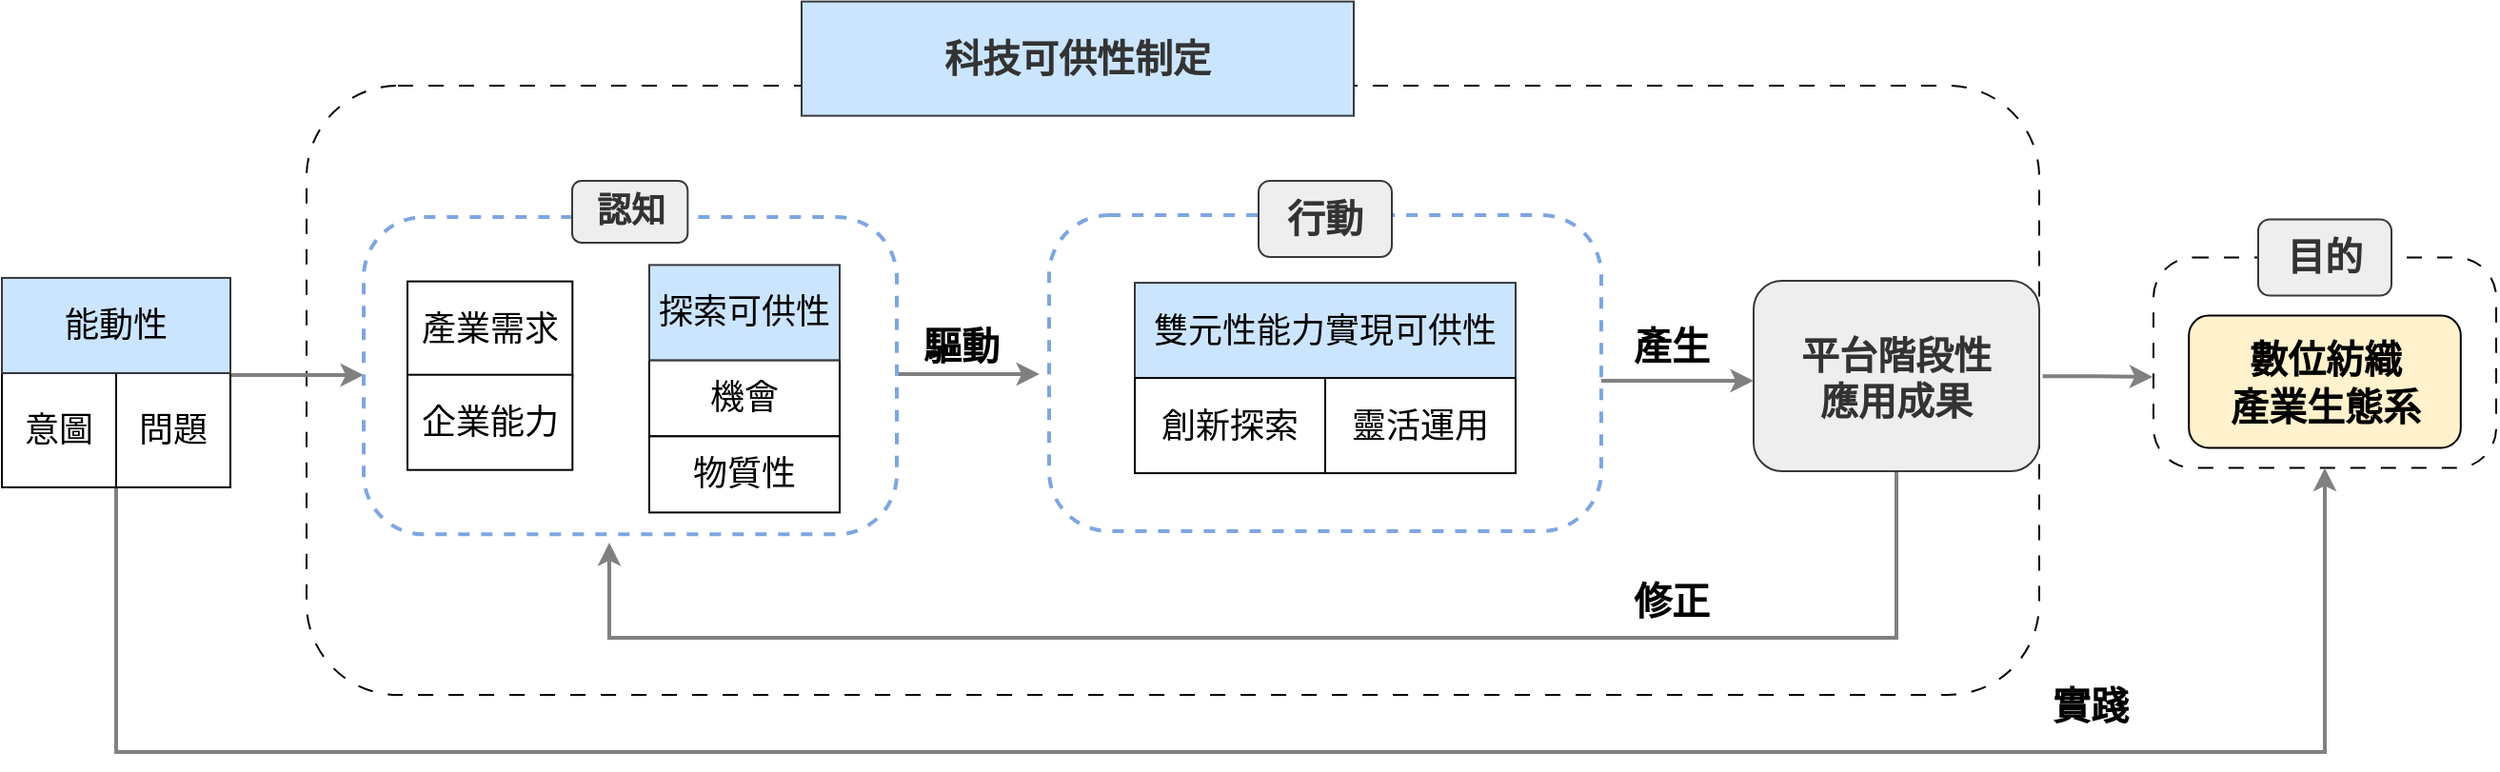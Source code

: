 <mxfile version="26.2.14">
  <diagram id="vkK8o-hsKimOO6CbCIKc" name="第1頁">
    <mxGraphModel dx="1340" dy="734" grid="1" gridSize="10" guides="1" tooltips="1" connect="1" arrows="1" fold="1" page="1" pageScale="1" pageWidth="1169" pageHeight="827" math="0" shadow="0">
      <root>
        <mxCell id="0" />
        <mxCell id="1" parent="0" />
        <mxCell id="iIE0ldJsGx-aEYX-XOFw-3" value="" style="rounded=1;whiteSpace=wrap;html=1;movable=1;resizable=1;rotatable=1;deletable=1;editable=1;locked=0;connectable=1;strokeWidth=1;fontFamily=標楷體;fontSize=18;fontStyle=0;dashed=1;dashPattern=8 8;" parent="1" vertex="1">
          <mxGeometry x="240" y="180" width="910" height="320" as="geometry" />
        </mxCell>
        <mxCell id="iIE0ldJsGx-aEYX-XOFw-24" value="&lt;font style=&quot;font-size: 20px;&quot; face=&quot;標楷體&quot;&gt;&lt;b style=&quot;&quot;&gt;驅&lt;/b&gt;&lt;/font&gt;&lt;b style=&quot;font-size: 20px; font-family: 標楷體; background-color: transparent; color: light-dark(rgb(0, 0, 0), rgb(255, 255, 255));&quot;&gt;動&lt;/b&gt;" style="text;html=1;align=center;verticalAlign=middle;whiteSpace=wrap;rounded=0;fontFamily=Helvetica;fontSize=12;fontColor=default;" parent="1" vertex="1">
          <mxGeometry x="557.003" y="300.535" width="54.375" height="30" as="geometry" />
        </mxCell>
        <mxCell id="iIE0ldJsGx-aEYX-XOFw-93" value="&lt;font style=&quot;font-size: 20px;&quot; color=&quot;#333333&quot;&gt;&lt;b&gt;科技可供性制定&lt;/b&gt;&lt;/font&gt;" style="rounded=0;whiteSpace=wrap;html=1;strokeColor=#36393d;fillColor=#cce5ff;fontFamily=標楷體;fontSize=18;fontStyle=0;align=center;verticalAlign=middle;fontColor=default;resizable=1;" parent="1" vertex="1">
          <mxGeometry x="500" y="135.81" width="290" height="60" as="geometry" />
        </mxCell>
        <mxCell id="jCKPyfohm9eTSwGeLUaR-52" value="&lt;font face=&quot;標楷體&quot;&gt;&lt;span style=&quot;font-size: 20px;&quot;&gt;&lt;b&gt;產生&lt;/b&gt;&lt;/span&gt;&lt;/font&gt;" style="text;html=1;align=center;verticalAlign=middle;whiteSpace=wrap;rounded=0;fontFamily=Helvetica;fontSize=12;fontColor=default;" parent="1" vertex="1">
          <mxGeometry x="930.003" y="300.535" width="54.375" height="30" as="geometry" />
        </mxCell>
        <mxCell id="jCKPyfohm9eTSwGeLUaR-63" style="edgeStyle=orthogonalEdgeStyle;rounded=0;orthogonalLoop=1;jettySize=auto;html=1;exitX=1;exitY=0.5;exitDx=0;exitDy=0;entryX=0;entryY=0.5;entryDx=0;entryDy=0;strokeWidth=2;strokeColor=#808080;" parent="1" edge="1">
          <mxGeometry relative="1" as="geometry">
            <mxPoint x="545" y="333.515" as="sourcePoint" />
            <mxPoint x="625" y="332.01" as="targetPoint" />
            <Array as="points">
              <mxPoint x="545" y="331.48" />
              <mxPoint x="625" y="331.48" />
            </Array>
          </mxGeometry>
        </mxCell>
        <mxCell id="jCKPyfohm9eTSwGeLUaR-65" value="&lt;font face=&quot;標楷體&quot;&gt;&lt;span style=&quot;font-size: 20px;&quot;&gt;&lt;b&gt;修正&lt;/b&gt;&lt;/span&gt;&lt;/font&gt;" style="text;html=1;align=center;verticalAlign=middle;whiteSpace=wrap;rounded=0;fontFamily=Helvetica;fontSize=12;fontColor=default;" parent="1" vertex="1">
          <mxGeometry x="930" y="435.27" width="54.375" height="30" as="geometry" />
        </mxCell>
        <mxCell id="iIE0ldJsGx-aEYX-XOFw-49" value="&lt;font face=&quot;標楷體&quot;&gt;&lt;span style=&quot;font-size: 20px;&quot;&gt;&lt;b&gt;實踐&lt;/b&gt;&lt;/span&gt;&lt;/font&gt;" style="text;html=1;align=center;verticalAlign=middle;whiteSpace=wrap;rounded=0;" parent="1" vertex="1">
          <mxGeometry x="1150.003" y="490.005" width="54.375" height="30" as="geometry" />
        </mxCell>
        <mxCell id="jCKPyfohm9eTSwGeLUaR-89" style="edgeStyle=orthogonalEdgeStyle;rounded=0;orthogonalLoop=1;jettySize=auto;html=1;entryX=-0.002;entryY=0.567;entryDx=0;entryDy=0;entryPerimeter=0;strokeColor=#808080;strokeWidth=2;align=center;verticalAlign=middle;fontFamily=Helvetica;fontSize=11;fontColor=default;labelBackgroundColor=default;endArrow=classic;exitX=1.002;exitY=0.477;exitDx=0;exitDy=0;exitPerimeter=0;" parent="1" edge="1" target="jCKPyfohm9eTSwGeLUaR-77" source="iIE0ldJsGx-aEYX-XOFw-3">
          <mxGeometry relative="1" as="geometry">
            <mxPoint x="1170" y="350" as="sourcePoint" />
            <mxPoint x="1212.11" y="331.323" as="targetPoint" />
          </mxGeometry>
        </mxCell>
        <mxCell id="qAASfBlt8r1QQWv_uzUB-15" style="edgeStyle=orthogonalEdgeStyle;rounded=0;orthogonalLoop=1;jettySize=auto;html=1;exitX=0.5;exitY=1;exitDx=0;exitDy=0;strokeColor=#808080;strokeWidth=2;align=center;verticalAlign=middle;fontFamily=Helvetica;fontSize=11;fontColor=default;labelBackgroundColor=default;endArrow=classic;" parent="1" source="jCKPyfohm9eTSwGeLUaR-22" edge="1">
          <mxGeometry relative="1" as="geometry">
            <Array as="points">
              <mxPoint x="1075" y="470" />
              <mxPoint x="399" y="470" />
            </Array>
            <mxPoint x="399" y="420" as="targetPoint" />
          </mxGeometry>
        </mxCell>
        <mxCell id="jCKPyfohm9eTSwGeLUaR-22" value="&lt;font color=&quot;#333333&quot;&gt;&lt;b&gt;平台階段性&lt;/b&gt;&lt;/font&gt;&lt;div&gt;&lt;font color=&quot;#333333&quot;&gt;&lt;b&gt;應用成果&lt;/b&gt;&lt;/font&gt;&lt;/div&gt;" style="rounded=1;whiteSpace=wrap;html=1;strokeColor=#36393d;fillColor=#eeeeee;fontFamily=標楷體;fontSize=20;fontStyle=0" parent="1" vertex="1">
          <mxGeometry x="1000" y="282.5" width="150" height="100" as="geometry" />
        </mxCell>
        <mxCell id="qAASfBlt8r1QQWv_uzUB-31" value="" style="group" parent="1" vertex="1" connectable="0">
          <mxGeometry x="1210" y="250.26" width="180" height="130.55" as="geometry" />
        </mxCell>
        <mxCell id="jCKPyfohm9eTSwGeLUaR-77" value="" style="rounded=1;whiteSpace=wrap;html=1;movable=1;resizable=1;rotatable=1;deletable=1;editable=1;locked=0;connectable=1;strokeWidth=1;dashed=1;dashPattern=8 8;fontFamily=標楷體;fontSize=18;fontStyle=0;arcSize=19;" parent="qAASfBlt8r1QQWv_uzUB-31" vertex="1">
          <mxGeometry y="20.01" width="180" height="110.54" as="geometry" />
        </mxCell>
        <mxCell id="iIE0ldJsGx-aEYX-XOFw-96" value="&lt;font style=&quot;font-size: 20px;&quot;&gt;&lt;b&gt;數位紡織&lt;/b&gt;&lt;/font&gt;&lt;div&gt;&lt;font style=&quot;font-size: 20px;&quot;&gt;&lt;b&gt;產業生態系&lt;/b&gt;&lt;/font&gt;&lt;/div&gt;" style="rounded=1;whiteSpace=wrap;html=1;fontSize=18;fontFamily=標楷體;movable=1;resizable=1;rotatable=1;deletable=1;editable=1;locked=0;connectable=1;fontStyle=0;fillColor=#fff2cc;strokeColor=#000000;" parent="qAASfBlt8r1QQWv_uzUB-31" vertex="1">
          <mxGeometry x="18.61" y="50.55" width="142.78" height="69.45" as="geometry" />
        </mxCell>
        <mxCell id="jCKPyfohm9eTSwGeLUaR-29" value="&lt;font color=&quot;#333333&quot; style=&quot;font-size: 20px;&quot;&gt;&lt;span style=&quot;&quot;&gt;目的&lt;/span&gt;&lt;/font&gt;" style="rounded=1;whiteSpace=wrap;html=1;strokeColor=#36393d;fillColor=#eeeeee;fontFamily=標楷體;fontSize=18;fontStyle=1" parent="qAASfBlt8r1QQWv_uzUB-31" vertex="1">
          <mxGeometry x="55" width="70" height="40" as="geometry" />
        </mxCell>
        <mxCell id="rwjSZb17rn8btheEOx0Z-28" style="edgeStyle=orthogonalEdgeStyle;rounded=0;orthogonalLoop=1;jettySize=auto;html=1;strokeColor=#808080;strokeWidth=2;align=center;verticalAlign=middle;fontFamily=Helvetica;fontSize=11;fontColor=default;labelBackgroundColor=default;endArrow=classic;" parent="1" source="rwjSZb17rn8btheEOx0Z-1" edge="1">
          <mxGeometry relative="1" as="geometry">
            <Array as="points">
              <mxPoint x="220" y="332" />
              <mxPoint x="220" y="332" />
            </Array>
            <mxPoint x="270" y="332" as="targetPoint" />
          </mxGeometry>
        </mxCell>
        <mxCell id="IkVJuPzNlVAYnWsuaFp5-1" style="edgeStyle=orthogonalEdgeStyle;rounded=0;orthogonalLoop=1;jettySize=auto;html=1;exitX=0.5;exitY=1;exitDx=0;exitDy=0;entryX=0.5;entryY=1;entryDx=0;entryDy=0;strokeColor=#808080;strokeWidth=2;align=center;verticalAlign=middle;fontFamily=Helvetica;fontSize=11;fontColor=default;labelBackgroundColor=default;endArrow=classic;" parent="1" source="rwjSZb17rn8btheEOx0Z-1" target="jCKPyfohm9eTSwGeLUaR-77" edge="1">
          <mxGeometry relative="1" as="geometry">
            <mxPoint x="140" y="530" as="targetPoint" />
            <Array as="points">
              <mxPoint x="140" y="530" />
              <mxPoint x="1300" y="530" />
            </Array>
          </mxGeometry>
        </mxCell>
        <mxCell id="rwjSZb17rn8btheEOx0Z-1" value="" style="group;movable=1;resizable=1;rotatable=1;deletable=1;editable=1;locked=0;connectable=1;" parent="1" vertex="1" connectable="0">
          <mxGeometry x="79.998" y="280.97" width="120.003" height="110" as="geometry" />
        </mxCell>
        <mxCell id="rwjSZb17rn8btheEOx0Z-2" value="&lt;span style=&quot;background-color: transparent; color: light-dark(rgb(0, 0, 0), rgb(255, 255, 255));&quot;&gt;意圖&lt;/span&gt;" style="rounded=0;whiteSpace=wrap;html=1;movable=1;resizable=1;rotatable=1;deletable=1;editable=1;locked=0;connectable=1;fontFamily=標楷體;fontSize=18;fontStyle=0" parent="rwjSZb17rn8btheEOx0Z-1" vertex="1">
          <mxGeometry y="50" width="60" height="60" as="geometry" />
        </mxCell>
        <mxCell id="rwjSZb17rn8btheEOx0Z-3" value="問題" style="rounded=0;whiteSpace=wrap;html=1;movable=1;resizable=1;rotatable=1;deletable=1;editable=1;locked=0;connectable=1;fontFamily=標楷體;fontSize=18;fontStyle=0" parent="rwjSZb17rn8btheEOx0Z-1" vertex="1">
          <mxGeometry x="60" y="50" width="60" height="60" as="geometry" />
        </mxCell>
        <mxCell id="rwjSZb17rn8btheEOx0Z-4" value="能動性" style="rounded=0;whiteSpace=wrap;html=1;movable=1;resizable=1;rotatable=1;deletable=1;editable=1;locked=0;connectable=1;fontFamily=標楷體;fontSize=18;fontStyle=0;fillColor=#cce5ff;strokeColor=#36393d;align=center;verticalAlign=middle;fontColor=default;" parent="rwjSZb17rn8btheEOx0Z-1" vertex="1">
          <mxGeometry x="0.003" width="120" height="50" as="geometry" />
        </mxCell>
        <mxCell id="qS_gVdD-P8Rx0EDrNvQV-2" value="" style="group" vertex="1" connectable="0" parent="1">
          <mxGeometry x="630" y="230" width="290.0" height="184.0" as="geometry" />
        </mxCell>
        <mxCell id="jCKPyfohm9eTSwGeLUaR-64" value="" style="edgeStyle=orthogonalEdgeStyle;rounded=0;orthogonalLoop=1;jettySize=auto;html=1;strokeColor=#808080;strokeWidth=2;align=center;verticalAlign=middle;fontFamily=Helvetica;fontSize=11;fontColor=default;labelBackgroundColor=default;endArrow=classic;" parent="qS_gVdD-P8Rx0EDrNvQV-2" target="jCKPyfohm9eTSwGeLUaR-22" edge="1">
          <mxGeometry relative="1" as="geometry">
            <mxPoint x="290.0" y="104.0" as="sourcePoint" />
            <mxPoint x="390.0" y="104.0" as="targetPoint" />
            <Array as="points">
              <mxPoint x="290" y="105.0" />
            </Array>
          </mxGeometry>
        </mxCell>
        <mxCell id="iIE0ldJsGx-aEYX-XOFw-15" value="" style="rounded=1;whiteSpace=wrap;html=1;movable=1;resizable=1;rotatable=1;deletable=1;editable=1;locked=0;connectable=1;strokeWidth=2;dashed=1;fontFamily=標楷體;fontSize=18;fontStyle=0;arcSize=19;strokeColor=#7EA6E0;" parent="qS_gVdD-P8Rx0EDrNvQV-2" vertex="1">
          <mxGeometry y="18.0" width="290" height="166" as="geometry" />
        </mxCell>
        <mxCell id="iIE0ldJsGx-aEYX-XOFw-16" value="&lt;span style=&quot;color: light-dark(rgb(51, 51, 51), rgb(193, 193, 193)); background-color: transparent;&quot;&gt;&lt;b&gt;&lt;font style=&quot;font-size: 20px;&quot;&gt;行動&lt;/font&gt;&lt;/b&gt;&lt;/span&gt;" style="rounded=1;whiteSpace=wrap;html=1;strokeColor=#36393d;fillColor=#eeeeee;fontFamily=標楷體;fontSize=18;fontStyle=0" parent="qS_gVdD-P8Rx0EDrNvQV-2" vertex="1">
          <mxGeometry x="110" width="70" height="40" as="geometry" />
        </mxCell>
        <mxCell id="1qFZ0b5etKVb5s6CTwOf-43" value="雙元性能力實現可供性" style="rounded=0;whiteSpace=wrap;html=1;fontSize=18;fontFamily=標楷體;movable=1;resizable=1;rotatable=1;deletable=1;editable=1;locked=0;connectable=1;fillColor=#cce5ff;strokeColor=#36393d;fontStyle=0;align=center;verticalAlign=middle;fontColor=default;" parent="qS_gVdD-P8Rx0EDrNvQV-2" vertex="1">
          <mxGeometry x="45.0" y="53.54" width="200" height="50" as="geometry" />
        </mxCell>
        <mxCell id="1qFZ0b5etKVb5s6CTwOf-48" value="創新探索" style="rounded=0;whiteSpace=wrap;html=1;movable=1;resizable=1;rotatable=1;deletable=1;editable=1;locked=0;connectable=1;fontFamily=標楷體;fontSize=18;fontStyle=0" parent="qS_gVdD-P8Rx0EDrNvQV-2" vertex="1">
          <mxGeometry x="45.0" y="103.54" width="100" height="50" as="geometry" />
        </mxCell>
        <mxCell id="1qFZ0b5etKVb5s6CTwOf-47" value="靈活運用" style="rounded=0;whiteSpace=wrap;html=1;movable=1;resizable=1;rotatable=1;deletable=1;editable=1;locked=0;connectable=1;fontFamily=標楷體;fontSize=18;fontStyle=0" parent="qS_gVdD-P8Rx0EDrNvQV-2" vertex="1">
          <mxGeometry x="145.0" y="103.54" width="100" height="50" as="geometry" />
        </mxCell>
        <mxCell id="qS_gVdD-P8Rx0EDrNvQV-29" value="" style="group" vertex="1" connectable="0" parent="1">
          <mxGeometry x="270" y="230" width="280" height="185.663" as="geometry" />
        </mxCell>
        <mxCell id="qS_gVdD-P8Rx0EDrNvQV-14" value="" style="rounded=1;whiteSpace=wrap;html=1;movable=1;resizable=1;rotatable=1;deletable=1;editable=1;locked=0;connectable=1;strokeWidth=2;dashed=1;fontFamily=標楷體;fontSize=18;fontStyle=0;strokeColor=#7EA6E0;align=center;verticalAlign=middle;arcSize=19;fontColor=default;fillColor=default;" vertex="1" parent="qS_gVdD-P8Rx0EDrNvQV-29">
          <mxGeometry y="18.993" width="280" height="166.67" as="geometry" />
        </mxCell>
        <mxCell id="qS_gVdD-P8Rx0EDrNvQV-15" value="&lt;font color=&quot;#333333&quot;&gt;&lt;span&gt;&lt;b&gt;認知&lt;/b&gt;&lt;/span&gt;&lt;/font&gt;" style="rounded=1;whiteSpace=wrap;html=1;strokeColor=#36393d;fillColor=#eeeeee;fontFamily=標楷體;fontSize=18;fontStyle=0" vertex="1" parent="qS_gVdD-P8Rx0EDrNvQV-29">
          <mxGeometry x="109.502" width="60.667" height="32.438" as="geometry" />
        </mxCell>
        <mxCell id="qS_gVdD-P8Rx0EDrNvQV-25" value="" style="group" vertex="1" connectable="0" parent="qS_gVdD-P8Rx0EDrNvQV-29">
          <mxGeometry x="150" y="44.183" width="100.0" height="130" as="geometry" />
        </mxCell>
        <mxCell id="qS_gVdD-P8Rx0EDrNvQV-17" value="機會" style="rounded=0;whiteSpace=wrap;html=1;movable=1;resizable=1;rotatable=1;deletable=1;editable=1;locked=0;connectable=1;fontFamily=標楷體;fontSize=18;fontStyle=0;align=center;verticalAlign=middle;" vertex="1" parent="qS_gVdD-P8Rx0EDrNvQV-25">
          <mxGeometry y="50" width="100" height="40" as="geometry" />
        </mxCell>
        <mxCell id="qS_gVdD-P8Rx0EDrNvQV-18" value="物質性" style="rounded=0;whiteSpace=wrap;html=1;movable=1;resizable=1;rotatable=1;deletable=1;editable=1;locked=0;connectable=1;fontFamily=標楷體;fontSize=18;fontStyle=0;align=center;verticalAlign=middle;" vertex="1" parent="qS_gVdD-P8Rx0EDrNvQV-25">
          <mxGeometry y="90" width="100" height="40" as="geometry" />
        </mxCell>
        <mxCell id="qS_gVdD-P8Rx0EDrNvQV-16" value="探索可供性" style="rounded=0;whiteSpace=wrap;html=1;movable=1;resizable=1;rotatable=1;deletable=1;editable=1;locked=0;connectable=1;fontFamily=標楷體;fontSize=18;fontStyle=0;strokeColor=#36393d;align=center;verticalAlign=middle;fontColor=default;fillColor=#cce5ff;" vertex="1" parent="qS_gVdD-P8Rx0EDrNvQV-25">
          <mxGeometry width="100" height="50" as="geometry" />
        </mxCell>
        <mxCell id="qS_gVdD-P8Rx0EDrNvQV-24" style="edgeStyle=orthogonalEdgeStyle;rounded=0;orthogonalLoop=1;jettySize=auto;html=1;exitX=0.5;exitY=1;exitDx=0;exitDy=0;" edge="1" parent="qS_gVdD-P8Rx0EDrNvQV-25" source="qS_gVdD-P8Rx0EDrNvQV-18" target="qS_gVdD-P8Rx0EDrNvQV-18">
          <mxGeometry relative="1" as="geometry" />
        </mxCell>
        <mxCell id="qS_gVdD-P8Rx0EDrNvQV-26" value="" style="group" vertex="1" connectable="0" parent="qS_gVdD-P8Rx0EDrNvQV-29">
          <mxGeometry x="22.997" y="52.813" width="86.667" height="99.03" as="geometry" />
        </mxCell>
        <mxCell id="qAASfBlt8r1QQWv_uzUB-20" value="產業需求" style="rounded=0;whiteSpace=wrap;html=1;movable=1;resizable=1;rotatable=1;deletable=1;editable=1;locked=0;connectable=1;fontFamily=標楷體;fontSize=18;fontStyle=0;strokeColor=default;align=center;verticalAlign=middle;fontColor=default;fillColor=default;" parent="qS_gVdD-P8Rx0EDrNvQV-26" vertex="1">
          <mxGeometry width="86.667" height="50" as="geometry" />
        </mxCell>
        <mxCell id="rwjSZb17rn8btheEOx0Z-7" value="企業能力" style="rounded=0;whiteSpace=wrap;html=1;movable=1;resizable=1;rotatable=1;deletable=1;editable=1;locked=0;connectable=1;fontFamily=標楷體;fontSize=18;fontStyle=0;fillColor=default;strokeColor=default;align=center;verticalAlign=middle;fontColor=default;" parent="qS_gVdD-P8Rx0EDrNvQV-26" vertex="1">
          <mxGeometry y="49.03" width="86.667" height="50" as="geometry" />
        </mxCell>
      </root>
    </mxGraphModel>
  </diagram>
</mxfile>
